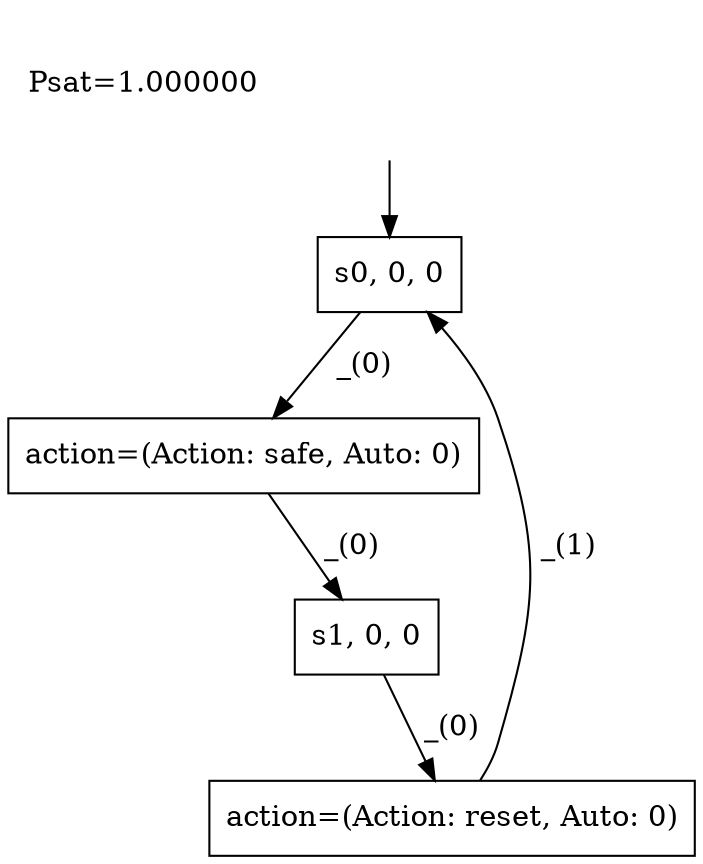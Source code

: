 digraph "Psat=1.000000" {
node [shape=circle];
"title" [label="Psat=1.000000",shape=plaintext];
"0_init" [style=invis]
"0_init" -> 0
0 [label="s0, 0, 0\n", shape=box];
1 [label="action=(Action: safe, Auto: 0)\n", shape=box];
2 [label="s1, 0, 0\n", shape=box];
3 [label="action=(Action: reset, Auto: 0)\n", shape=box];
0 -> 1 [label=" _(0) "];
1 -> 2 [label=" _(0) "];
2 -> 3 [label=" _(0) "];
3 -> 0 [label=" _(1) "];
}
